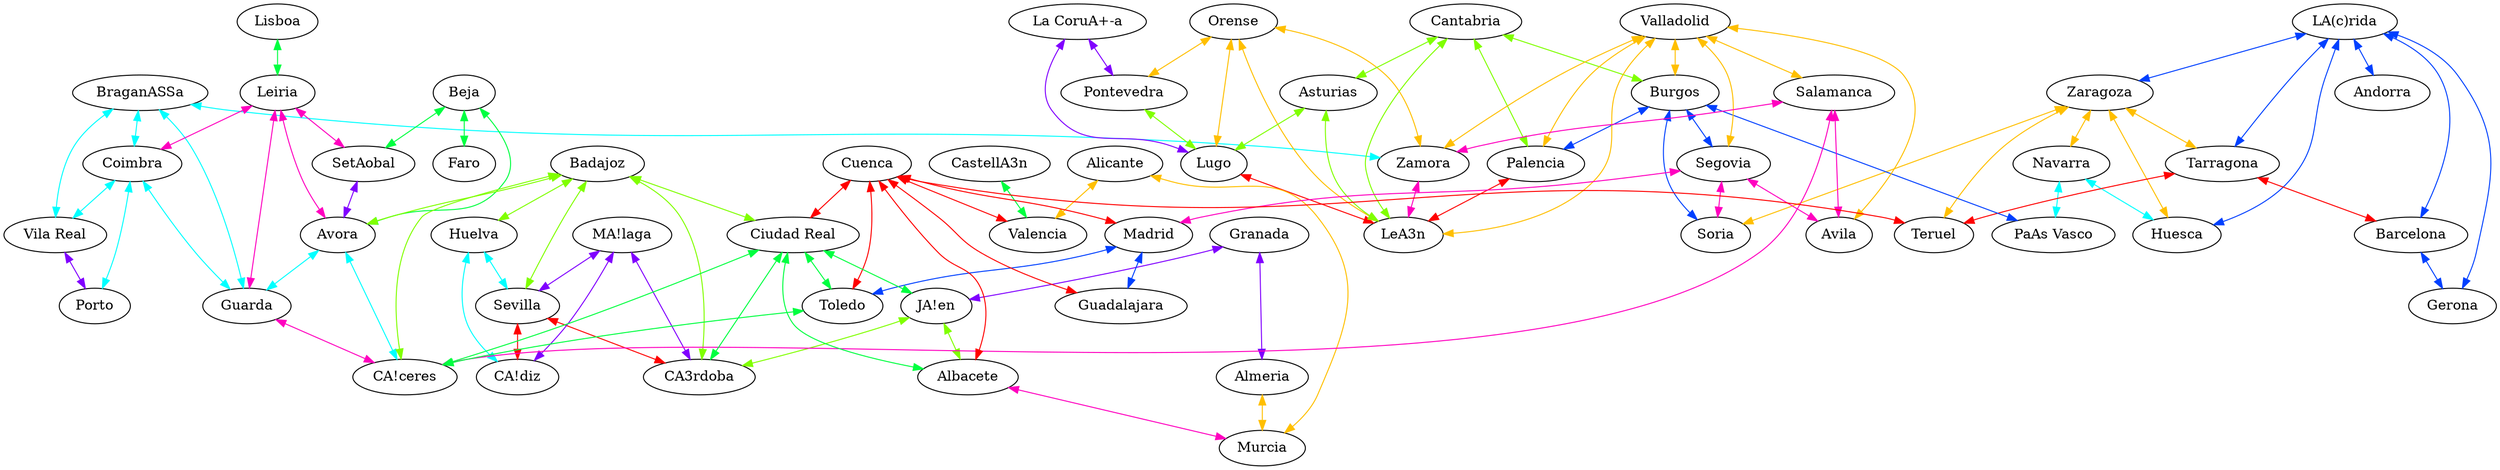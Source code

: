 graph x {
"Porto" [pos="0.763888888888889,-2.94444444444444",label="Porto"]
"Vila Real" [pos="1.22222222222222,-2.69444444444444",label="Vila Real"]
"BraganASSa" [pos="1.75,-2.63888888888889",label="BraganASSa"]
"Coimbra" [pos="0.791666666666667,-3.73611111111111",label="Coimbra"]
"Guarda" [pos="1.34722222222222,-3.79166666666667",label="Guarda"]
"Leiria" [pos="0.777777777777778,-4.45833333333333",label="Leiria"]
"Lisboa" [pos="0.347222222222222,-4.55555555555556",label="Lisboa"]
"La CoruA+-a" [pos="0.986111111111111,-1.40277777777778",label="La CoruA+-a"]
"Lugo" [pos="1.48611111111111,-1.76388888888889",label="Lugo"]
"Pontevedra" [pos="0.777777777777778,-2.20833333333333",label="Pontevedra"]
"Orense" [pos="1.36111111111111,-2.25",label="Orense"]
"PaAs Vasco" [pos="4.26388888888889,-1.86111111111111",label="PaAs Vasco"]
"Navarra" [pos="4.72222222222222,-2",label="Navarra"]
"Huesca" [pos="5.63888888888889,-2.23611111111111",label="Huesca"]
"Zaragoza" [pos="5.04166666666667,-2.73611111111111",label="Zaragoza"]
"Teruel" [pos="5.04166666666667,-3.72222222222222",label="Teruel"]
"SetAobal" [pos="0.638888888888889,-5.375",label="SetAobal"]
"Avora" [pos="1.11111111111111,-5.09722222222222",label="Avora"]
"Beja" [pos="1.09722222222222,-5.54166666666667",label="Beja"]
"Faro" [pos="0.944444444444444,-6.08333333333333",label="Faro"]
"CastellA3n" [pos="5.77777777777778,-3.88888888888889",label="CastellA3n"]
"Valencia" [pos="5.34722222222222,-4.73611111111111",label="Valencia"]
"Alicante" [pos="5.55555555555556,-5.15277777777778",label="Alicante"]
"Murcia" [pos="4.88888888888889,-5.73611111111111",label="Murcia"]
"Andorra" [pos="6.43055555555556,-1.97222222222222",label="Andorra"]
"LA(c)rida" [pos="6.22222222222222,-2.68055555555556",label="LA(c)rida"]
"Gerona" [pos="7.29166666666667,-2.51388888888889",label="Gerona"]
"Barcelona" [pos="6.77777777777778,-2.52777777777778",label="Barcelona"]
"Tarragona" [pos="6.02777777777778,-3.27777777777778",label="Tarragona"]
"Badajoz" [pos="2.02777777777778,-5.30555555555556",label="Badajoz"]
"CA3rdoba" [pos="2.94444444444444,-5.79166666666667",label="CA3rdoba"]
"JA!en" [pos="3.59722222222222,-5.72222222222222",label="JA!en"]
"Huelva" [pos="1.59722222222222,-6",label="Huelva"]
"Sevilla" [pos="2.27777777777778,-5.97222222222222",label="Sevilla"]
"CA!diz" [pos="2.25,-6.625",label="CA!diz"]
"MA!laga" [pos="2.875,-6.40277777777778",label="MA!laga"]
"Granada" [pos="3.75,-6.36111111111111",label="Granada"]
"Almeria" [pos="4.48611111111111,-6.125",label="Almeria"]
"Asturias" [pos="1.98611111111111,-1.54166666666667",label="Asturias"]
"Cantabria" [pos="3.375,-1.79166666666667",label="Cantabria"]
"LeA3n" [pos="2.34722222222222,-2.19444444444444",label="LeA3n"]
"Palencia" [pos="3.06944444444444,-2.44444444444444",label="Palencia"]
"Burgos" [pos="3.625,-2.51388888888889",label="Burgos"]
"Zamora" [pos="2.29166666666667,-2.88888888888889",label="Zamora"]
"Valladolid" [pos="2.84722222222222,-3.02777777777778",label="Valladolid"]
"Salamanca" [pos="2.30555555555556,-3.54166666666667",label="Salamanca"]
"Avila" [pos="2.70833333333333,-3.69444444444444",label="Avila"]
"Segovia" [pos="3.22222222222222,-3.30555555555556",label="Segovia"]
"Soria" [pos="4.15277777777778,-2.91666666666667",label="Soria"]
"Madrid" [pos="3.5,-3.58333333333333",label="Madrid"]
"Guadalajara" [pos="3.98611111111111,-3.625",label="Guadalajara"]
"CA!ceres" [pos="2.125,-4.41666666666667",label="CA!ceres"]
"Toledo" [pos="3.65277777777778,-4.34722222222222",label="Toledo"]
"Cuenca" [pos="4.41666666666667,-4.34722222222222",label="Cuenca"]
"Ciudad Real" [pos="3.5,-5.05555555555556",label="Ciudad Real"]
"Albacete" [pos="4.55555555555556,-5.08333333333333",label="Albacete"]
"Valladolid" -- "Burgos" [dir="both",color="0.125,1,1"]
"Valladolid" -- "Segovia" [dir="both",color="0.125,1,1"]
"Valladolid" -- "Palencia" [dir="both",color="0.125,1,1"]
"Valladolid" -- "LeA3n" [dir="both",color="0.125,1,1"]
"Valladolid" -- "Salamanca" [dir="both",color="0.125,1,1"]
"Valladolid" -- "Zamora" [dir="both",color="0.125,1,1"]
"Valladolid" -- "Avila" [dir="both",color="0.125,1,1"]
"Badajoz" -- "Huelva" [dir="both",color="0.25,1,1"]
"Badajoz" -- "Avora" [dir="both",color="0.25,1,1"]
"Badajoz" -- "CA3rdoba" [dir="both",color="0.25,1,1"]
"Badajoz" -- "Ciudad Real" [dir="both",color="0.25,1,1"]
"Badajoz" -- "CA!ceres" [dir="both",color="0.25,1,1"]
"Badajoz" -- "Sevilla" [dir="both",color="0.25,1,1"]
"Lisboa" -- "Leiria" [dir="both",color="0.375,1,1"]
"Huelva" -- "CA!diz" [dir="both",color="0.5,1,1"]
"Huelva" -- "Sevilla" [dir="both",color="0.5,1,1"]
"LA(c)rida" -- "Huesca" [dir="both",color="0.625,1,1"]
"LA(c)rida" -- "Barcelona" [dir="both",color="0.625,1,1"]
"LA(c)rida" -- "Zaragoza" [dir="both",color="0.625,1,1"]
"LA(c)rida" -- "Andorra" [dir="both",color="0.625,1,1"]
"LA(c)rida" -- "Tarragona" [dir="both",color="0.625,1,1"]
"LA(c)rida" -- "Gerona" [dir="both",color="0.625,1,1"]
"La CoruA+-a" -- "Lugo" [dir="both",color="0.75,1,1"]
"La CoruA+-a" -- "Pontevedra" [dir="both",color="0.75,1,1"]
"Leiria" -- "Coimbra" [dir="both",color="0.875,1,1"]
"Leiria" -- "Avora" [dir="both",color="0.875,1,1"]
"Leiria" -- "SetAobal" [dir="both",color="0.875,1,1"]
"Leiria" -- "Guarda" [dir="both",color="0.875,1,1"]
"Cuenca" -- "Albacete" [dir="both",color="1,1,1"]
"Cuenca" -- "Toledo" [dir="both",color="1,1,1"]
"Cuenca" -- "Madrid" [dir="both",color="1,1,1"]
"Cuenca" -- "Guadalajara" [dir="both",color="1,1,1"]
"Cuenca" -- "Teruel" [dir="both",color="1,1,1"]
"Cuenca" -- "Valencia" [dir="both",color="1,1,1"]
"Cuenca" -- "Ciudad Real" [dir="both",color="1,1,1"]
"Zaragoza" -- "Navarra" [dir="both",color="0.125,1,1"]
"Zaragoza" -- "Huesca" [dir="both",color="0.125,1,1"]
"Zaragoza" -- "Soria" [dir="both",color="0.125,1,1"]
"Zaragoza" -- "Teruel" [dir="both",color="0.125,1,1"]
"Zaragoza" -- "Tarragona" [dir="both",color="0.125,1,1"]
"Cantabria" -- "Burgos" [dir="both",color="0.25,1,1"]
"Cantabria" -- "Palencia" [dir="both",color="0.25,1,1"]
"Cantabria" -- "LeA3n" [dir="both",color="0.25,1,1"]
"Cantabria" -- "Asturias" [dir="both",color="0.25,1,1"]
"Ciudad Real" -- "JA!en" [dir="both",color="0.375,1,1"]
"Ciudad Real" -- "Albacete" [dir="both",color="0.375,1,1"]
"Ciudad Real" -- "Toledo" [dir="both",color="0.375,1,1"]
"Ciudad Real" -- "CA3rdoba" [dir="both",color="0.375,1,1"]
"Ciudad Real" -- "CA!ceres" [dir="both",color="0.375,1,1"]
"BraganASSa" -- "Coimbra" [dir="both",color="0.5,1,1"]
"BraganASSa" -- "Vila Real" [dir="both",color="0.5,1,1"]
"BraganASSa" -- "Zamora" [dir="both",color="0.5,1,1"]
"BraganASSa" -- "Guarda" [dir="both",color="0.5,1,1"]
"Burgos" -- "PaAs Vasco" [dir="both",color="0.625,1,1"]
"Burgos" -- "Segovia" [dir="both",color="0.625,1,1"]
"Burgos" -- "Palencia" [dir="both",color="0.625,1,1"]
"Burgos" -- "Soria" [dir="both",color="0.625,1,1"]
"Granada" -- "Almeria" [dir="both",color="0.75,1,1"]
"Granada" -- "JA!en" [dir="both",color="0.75,1,1"]
"Segovia" -- "Madrid" [dir="both",color="0.875,1,1"]
"Segovia" -- "Soria" [dir="both",color="0.875,1,1"]
"Segovia" -- "Avila" [dir="both",color="0.875,1,1"]
"Palencia" -- "LeA3n" [dir="both",color="1,1,1"]
"Alicante" -- "Murcia" [dir="both",color="0.125,1,1"]
"Alicante" -- "Valencia" [dir="both",color="0.125,1,1"]
"Asturias" -- "LeA3n" [dir="both",color="0.25,1,1"]
"Asturias" -- "Lugo" [dir="both",color="0.25,1,1"]
"Beja" -- "Avora" [dir="both",color="0.375,1,1"]
"Beja" -- "SetAobal" [dir="both",color="0.375,1,1"]
"Beja" -- "Faro" [dir="both",color="0.375,1,1"]
"Coimbra" -- "Vila Real" [dir="both",color="0.5,1,1"]
"Coimbra" -- "Porto" [dir="both",color="0.5,1,1"]
"Coimbra" -- "Guarda" [dir="both",color="0.5,1,1"]
"Madrid" -- "Toledo" [dir="both",color="0.625,1,1"]
"Madrid" -- "Guadalajara" [dir="both",color="0.625,1,1"]
"SetAobal" -- "Avora" [dir="both",color="0.75,1,1"]
"Salamanca" -- "Zamora" [dir="both",color="0.875,1,1"]
"Salamanca" -- "CA!ceres" [dir="both",color="0.875,1,1"]
"Salamanca" -- "Avila" [dir="both",color="0.875,1,1"]
"Tarragona" -- "Barcelona" [dir="both",color="1,1,1"]
"Tarragona" -- "Teruel" [dir="both",color="1,1,1"]
"Almeria" -- "Murcia" [dir="both",color="0.125,1,1"]
"JA!en" -- "Albacete" [dir="both",color="0.25,1,1"]
"JA!en" -- "CA3rdoba" [dir="both",color="0.25,1,1"]
"Toledo" -- "CA!ceres" [dir="both",color="0.375,1,1"]
"Avora" -- "Guarda" [dir="both",color="0.5,1,1"]
"Avora" -- "CA!ceres" [dir="both",color="0.5,1,1"]
"Barcelona" -- "Gerona" [dir="both",color="0.625,1,1"]
"MA!laga" -- "CA!diz" [dir="both",color="0.75,1,1"]
"MA!laga" -- "CA3rdoba" [dir="both",color="0.75,1,1"]
"MA!laga" -- "Sevilla" [dir="both",color="0.75,1,1"]
"Guarda" -- "CA!ceres" [dir="both",color="0.875,1,1"]
"Sevilla" -- "CA!diz" [dir="both",color="1,1,1"]
"Sevilla" -- "CA3rdoba" [dir="both",color="1,1,1"]
"Orense" -- "LeA3n" [dir="both",color="0.125,1,1"]
"Orense" -- "Zamora" [dir="both",color="0.125,1,1"]
"Orense" -- "Lugo" [dir="both",color="0.125,1,1"]
"Orense" -- "Pontevedra" [dir="both",color="0.125,1,1"]
"CastellA3n" -- "Valencia" [dir="both",color="0.375,1,1"]
"Albacete" -- "Murcia" [dir="both",color="0.875,1,1"]
"Pontevedra" -- "Lugo" [dir="both",color="0.25,1,1"]
"Navarra" -- "Huesca" [dir="both",color="0.5,1,1"]
"Navarra" -- "PaAs Vasco" [dir="both",color="0.5,1,1"]
"Vila Real" -- "Porto" [dir="both",color="0.75,1,1"]
"Zamora" -- "LeA3n" [dir="both",color="0.875,1,1"]
"Lugo" -- "LeA3n" [dir="both",color="1,1,1"]
}
